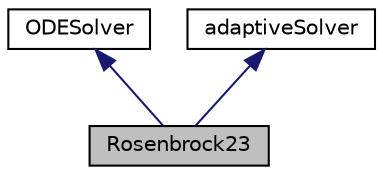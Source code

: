 digraph "Rosenbrock23"
{
  bgcolor="transparent";
  edge [fontname="Helvetica",fontsize="10",labelfontname="Helvetica",labelfontsize="10"];
  node [fontname="Helvetica",fontsize="10",shape=record];
  Node0 [label="Rosenbrock23",height=0.2,width=0.4,color="black", fillcolor="grey75", style="filled", fontcolor="black"];
  Node1 -> Node0 [dir="back",color="midnightblue",fontsize="10",style="solid",fontname="Helvetica"];
  Node1 [label="ODESolver",height=0.2,width=0.4,color="black",URL="$a26689.html",tooltip="Abstract base-class for ODE system solvers. "];
  Node2 -> Node0 [dir="back",color="midnightblue",fontsize="10",style="solid",fontname="Helvetica"];
  Node2 [label="adaptiveSolver",height=0.2,width=0.4,color="black",URL="$a26681.html"];
}
